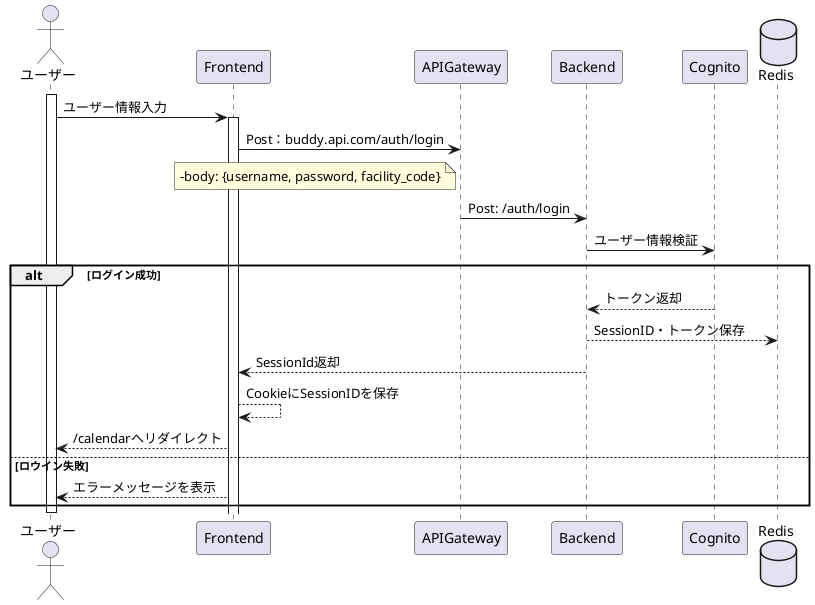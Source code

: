 @startuml Login
Actor ユーザー
Participant Frontend as Front
Participant APIGateway as Gateway
Participant Backend as Back
Participant Cognito
Database Redis

activate ユーザー
ユーザー -> Front: ユーザー情報入力
activate Front
Front -> Gateway: Post：buddy.api.com/auth/login
note left of Gateway:  -body: {username, password, facility_code}
Gateway -> Back: Post: /auth/login
Back -> Cognito: ユーザー情報検証
alt ログイン成功
  Cognito --> Back: トークン返却
  Back --> Redis: SessionID・トークン保存
  Back --> Front: SessionId返却
  Front --> Front: CookieにSessionIDを保存
  Front --> ユーザー: /calendarへリダイレクト
else ロウイン失敗
  Front --> ユーザー: エラーメッセージを表示
end

deactivate ユーザー


@enduml
```